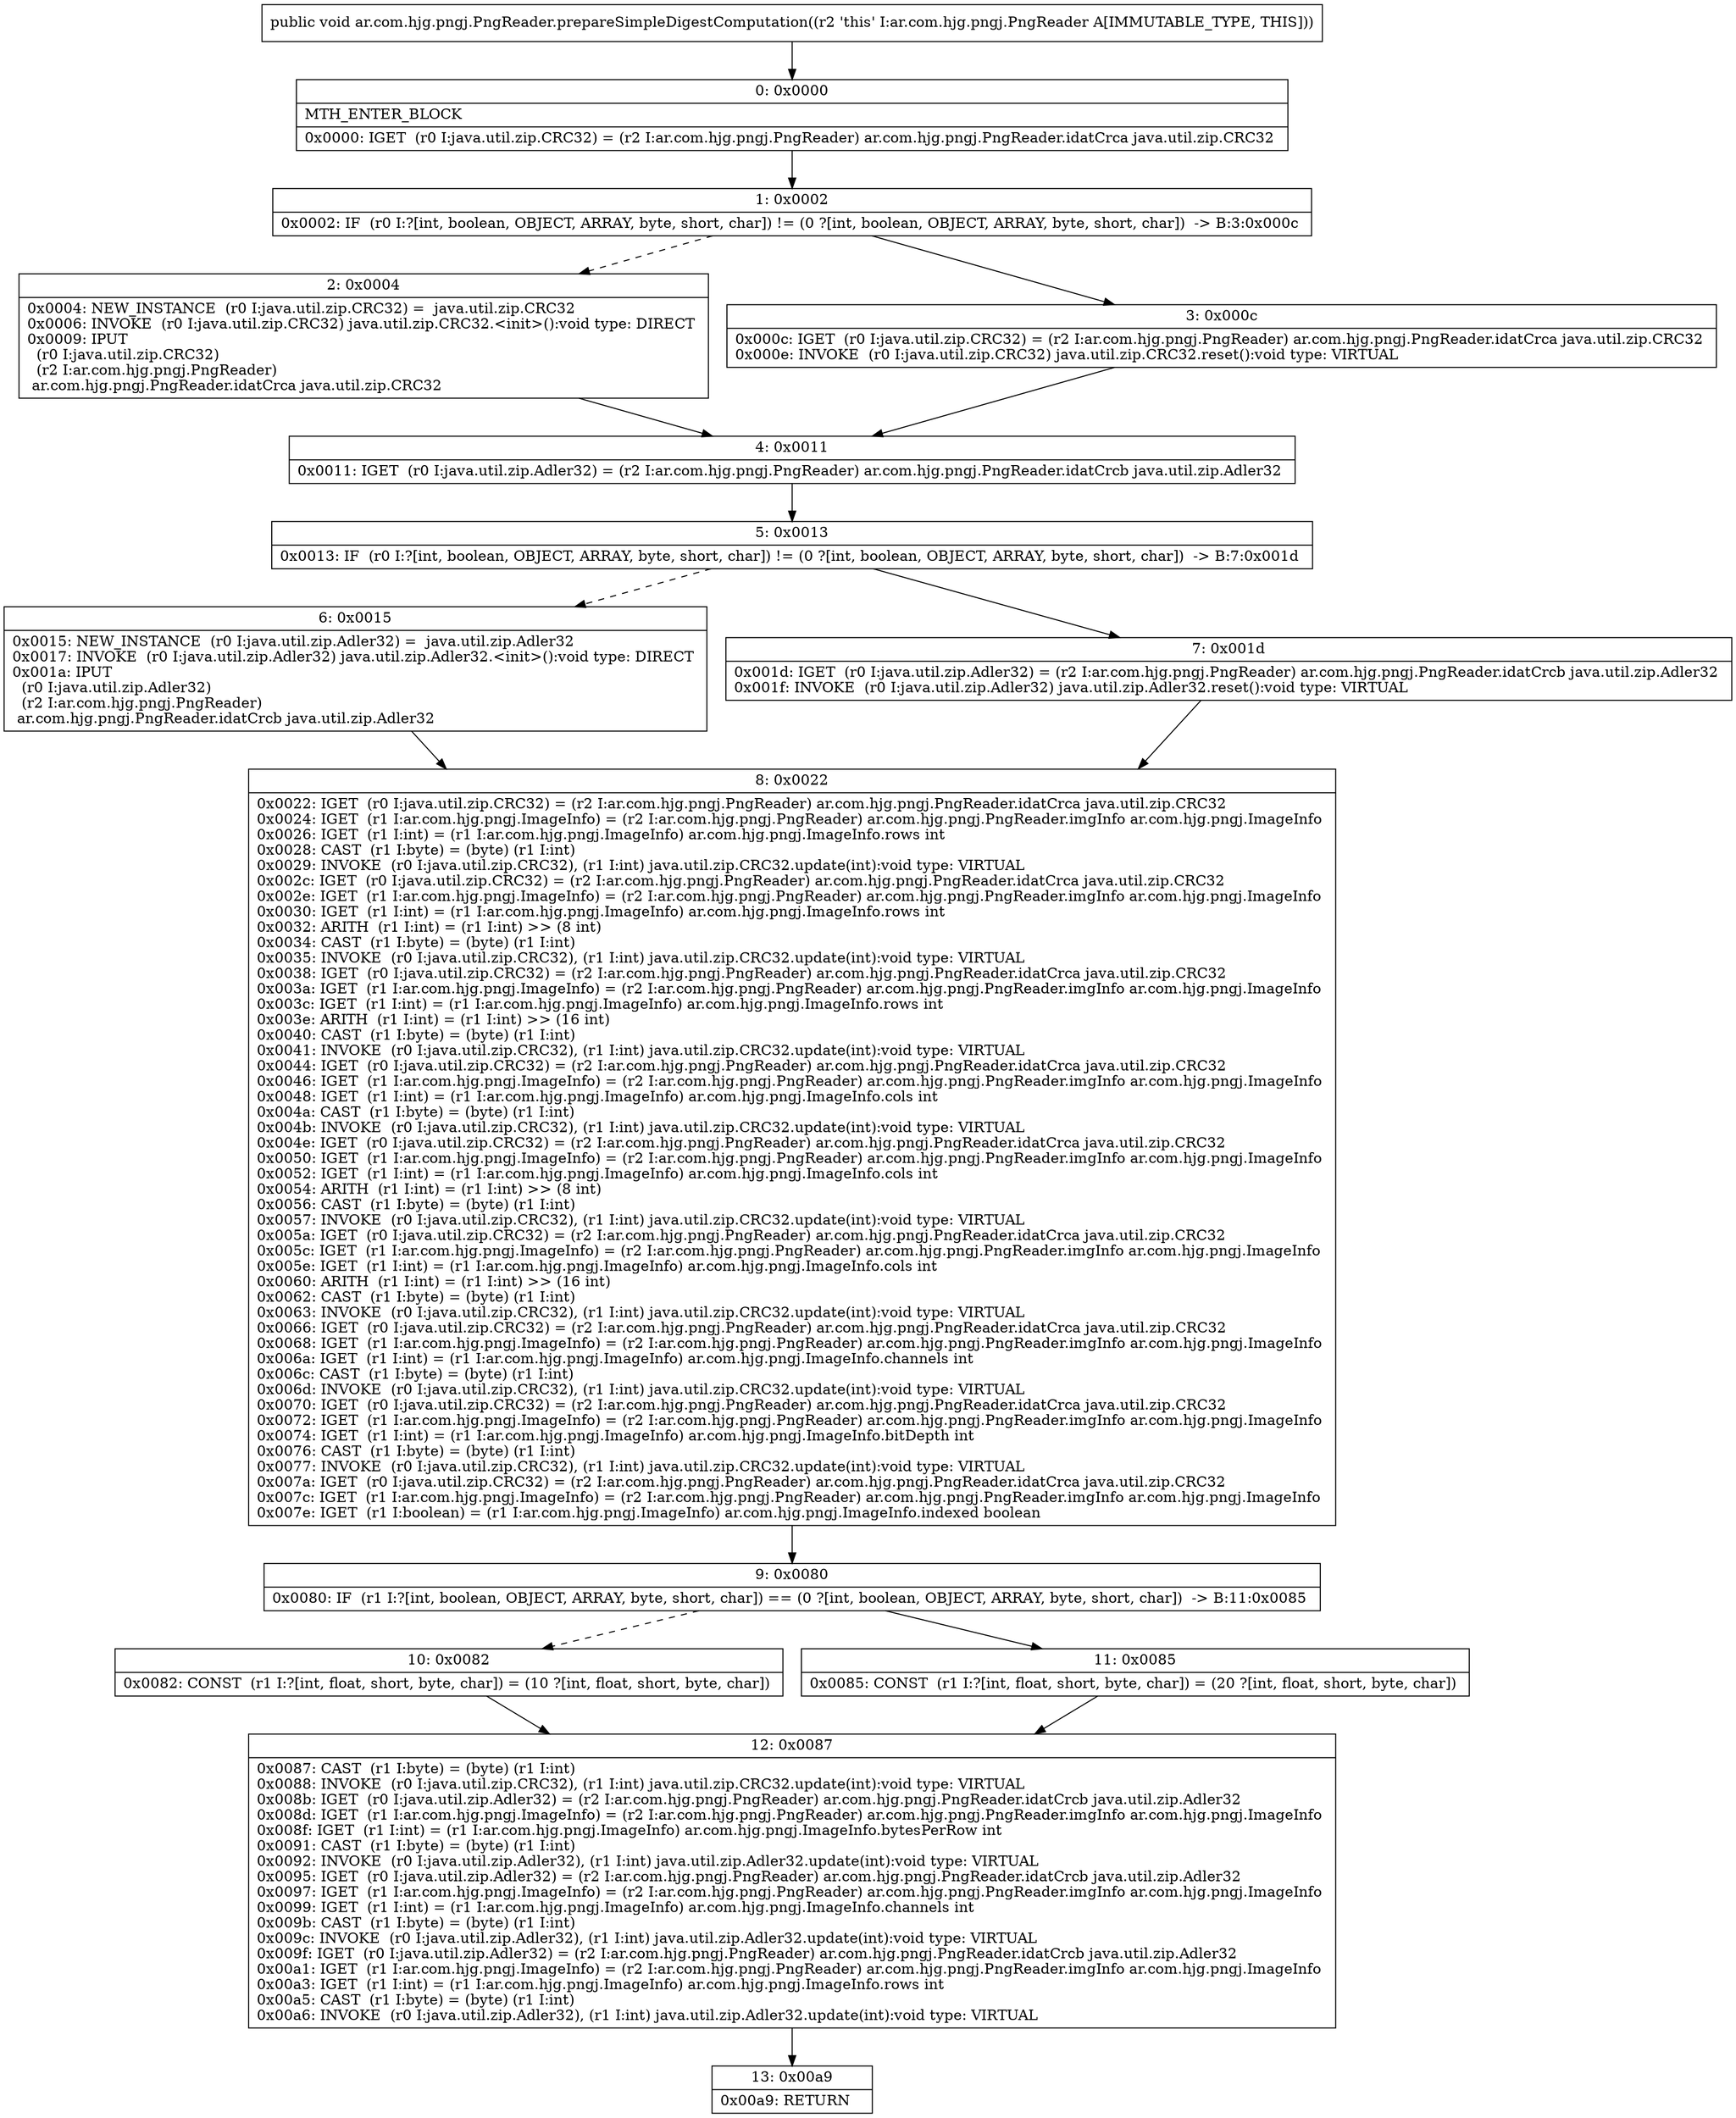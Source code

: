 digraph "CFG forar.com.hjg.pngj.PngReader.prepareSimpleDigestComputation()V" {
Node_0 [shape=record,label="{0\:\ 0x0000|MTH_ENTER_BLOCK\l|0x0000: IGET  (r0 I:java.util.zip.CRC32) = (r2 I:ar.com.hjg.pngj.PngReader) ar.com.hjg.pngj.PngReader.idatCrca java.util.zip.CRC32 \l}"];
Node_1 [shape=record,label="{1\:\ 0x0002|0x0002: IF  (r0 I:?[int, boolean, OBJECT, ARRAY, byte, short, char]) != (0 ?[int, boolean, OBJECT, ARRAY, byte, short, char])  \-\> B:3:0x000c \l}"];
Node_2 [shape=record,label="{2\:\ 0x0004|0x0004: NEW_INSTANCE  (r0 I:java.util.zip.CRC32) =  java.util.zip.CRC32 \l0x0006: INVOKE  (r0 I:java.util.zip.CRC32) java.util.zip.CRC32.\<init\>():void type: DIRECT \l0x0009: IPUT  \l  (r0 I:java.util.zip.CRC32)\l  (r2 I:ar.com.hjg.pngj.PngReader)\l ar.com.hjg.pngj.PngReader.idatCrca java.util.zip.CRC32 \l}"];
Node_3 [shape=record,label="{3\:\ 0x000c|0x000c: IGET  (r0 I:java.util.zip.CRC32) = (r2 I:ar.com.hjg.pngj.PngReader) ar.com.hjg.pngj.PngReader.idatCrca java.util.zip.CRC32 \l0x000e: INVOKE  (r0 I:java.util.zip.CRC32) java.util.zip.CRC32.reset():void type: VIRTUAL \l}"];
Node_4 [shape=record,label="{4\:\ 0x0011|0x0011: IGET  (r0 I:java.util.zip.Adler32) = (r2 I:ar.com.hjg.pngj.PngReader) ar.com.hjg.pngj.PngReader.idatCrcb java.util.zip.Adler32 \l}"];
Node_5 [shape=record,label="{5\:\ 0x0013|0x0013: IF  (r0 I:?[int, boolean, OBJECT, ARRAY, byte, short, char]) != (0 ?[int, boolean, OBJECT, ARRAY, byte, short, char])  \-\> B:7:0x001d \l}"];
Node_6 [shape=record,label="{6\:\ 0x0015|0x0015: NEW_INSTANCE  (r0 I:java.util.zip.Adler32) =  java.util.zip.Adler32 \l0x0017: INVOKE  (r0 I:java.util.zip.Adler32) java.util.zip.Adler32.\<init\>():void type: DIRECT \l0x001a: IPUT  \l  (r0 I:java.util.zip.Adler32)\l  (r2 I:ar.com.hjg.pngj.PngReader)\l ar.com.hjg.pngj.PngReader.idatCrcb java.util.zip.Adler32 \l}"];
Node_7 [shape=record,label="{7\:\ 0x001d|0x001d: IGET  (r0 I:java.util.zip.Adler32) = (r2 I:ar.com.hjg.pngj.PngReader) ar.com.hjg.pngj.PngReader.idatCrcb java.util.zip.Adler32 \l0x001f: INVOKE  (r0 I:java.util.zip.Adler32) java.util.zip.Adler32.reset():void type: VIRTUAL \l}"];
Node_8 [shape=record,label="{8\:\ 0x0022|0x0022: IGET  (r0 I:java.util.zip.CRC32) = (r2 I:ar.com.hjg.pngj.PngReader) ar.com.hjg.pngj.PngReader.idatCrca java.util.zip.CRC32 \l0x0024: IGET  (r1 I:ar.com.hjg.pngj.ImageInfo) = (r2 I:ar.com.hjg.pngj.PngReader) ar.com.hjg.pngj.PngReader.imgInfo ar.com.hjg.pngj.ImageInfo \l0x0026: IGET  (r1 I:int) = (r1 I:ar.com.hjg.pngj.ImageInfo) ar.com.hjg.pngj.ImageInfo.rows int \l0x0028: CAST  (r1 I:byte) = (byte) (r1 I:int) \l0x0029: INVOKE  (r0 I:java.util.zip.CRC32), (r1 I:int) java.util.zip.CRC32.update(int):void type: VIRTUAL \l0x002c: IGET  (r0 I:java.util.zip.CRC32) = (r2 I:ar.com.hjg.pngj.PngReader) ar.com.hjg.pngj.PngReader.idatCrca java.util.zip.CRC32 \l0x002e: IGET  (r1 I:ar.com.hjg.pngj.ImageInfo) = (r2 I:ar.com.hjg.pngj.PngReader) ar.com.hjg.pngj.PngReader.imgInfo ar.com.hjg.pngj.ImageInfo \l0x0030: IGET  (r1 I:int) = (r1 I:ar.com.hjg.pngj.ImageInfo) ar.com.hjg.pngj.ImageInfo.rows int \l0x0032: ARITH  (r1 I:int) = (r1 I:int) \>\> (8 int) \l0x0034: CAST  (r1 I:byte) = (byte) (r1 I:int) \l0x0035: INVOKE  (r0 I:java.util.zip.CRC32), (r1 I:int) java.util.zip.CRC32.update(int):void type: VIRTUAL \l0x0038: IGET  (r0 I:java.util.zip.CRC32) = (r2 I:ar.com.hjg.pngj.PngReader) ar.com.hjg.pngj.PngReader.idatCrca java.util.zip.CRC32 \l0x003a: IGET  (r1 I:ar.com.hjg.pngj.ImageInfo) = (r2 I:ar.com.hjg.pngj.PngReader) ar.com.hjg.pngj.PngReader.imgInfo ar.com.hjg.pngj.ImageInfo \l0x003c: IGET  (r1 I:int) = (r1 I:ar.com.hjg.pngj.ImageInfo) ar.com.hjg.pngj.ImageInfo.rows int \l0x003e: ARITH  (r1 I:int) = (r1 I:int) \>\> (16 int) \l0x0040: CAST  (r1 I:byte) = (byte) (r1 I:int) \l0x0041: INVOKE  (r0 I:java.util.zip.CRC32), (r1 I:int) java.util.zip.CRC32.update(int):void type: VIRTUAL \l0x0044: IGET  (r0 I:java.util.zip.CRC32) = (r2 I:ar.com.hjg.pngj.PngReader) ar.com.hjg.pngj.PngReader.idatCrca java.util.zip.CRC32 \l0x0046: IGET  (r1 I:ar.com.hjg.pngj.ImageInfo) = (r2 I:ar.com.hjg.pngj.PngReader) ar.com.hjg.pngj.PngReader.imgInfo ar.com.hjg.pngj.ImageInfo \l0x0048: IGET  (r1 I:int) = (r1 I:ar.com.hjg.pngj.ImageInfo) ar.com.hjg.pngj.ImageInfo.cols int \l0x004a: CAST  (r1 I:byte) = (byte) (r1 I:int) \l0x004b: INVOKE  (r0 I:java.util.zip.CRC32), (r1 I:int) java.util.zip.CRC32.update(int):void type: VIRTUAL \l0x004e: IGET  (r0 I:java.util.zip.CRC32) = (r2 I:ar.com.hjg.pngj.PngReader) ar.com.hjg.pngj.PngReader.idatCrca java.util.zip.CRC32 \l0x0050: IGET  (r1 I:ar.com.hjg.pngj.ImageInfo) = (r2 I:ar.com.hjg.pngj.PngReader) ar.com.hjg.pngj.PngReader.imgInfo ar.com.hjg.pngj.ImageInfo \l0x0052: IGET  (r1 I:int) = (r1 I:ar.com.hjg.pngj.ImageInfo) ar.com.hjg.pngj.ImageInfo.cols int \l0x0054: ARITH  (r1 I:int) = (r1 I:int) \>\> (8 int) \l0x0056: CAST  (r1 I:byte) = (byte) (r1 I:int) \l0x0057: INVOKE  (r0 I:java.util.zip.CRC32), (r1 I:int) java.util.zip.CRC32.update(int):void type: VIRTUAL \l0x005a: IGET  (r0 I:java.util.zip.CRC32) = (r2 I:ar.com.hjg.pngj.PngReader) ar.com.hjg.pngj.PngReader.idatCrca java.util.zip.CRC32 \l0x005c: IGET  (r1 I:ar.com.hjg.pngj.ImageInfo) = (r2 I:ar.com.hjg.pngj.PngReader) ar.com.hjg.pngj.PngReader.imgInfo ar.com.hjg.pngj.ImageInfo \l0x005e: IGET  (r1 I:int) = (r1 I:ar.com.hjg.pngj.ImageInfo) ar.com.hjg.pngj.ImageInfo.cols int \l0x0060: ARITH  (r1 I:int) = (r1 I:int) \>\> (16 int) \l0x0062: CAST  (r1 I:byte) = (byte) (r1 I:int) \l0x0063: INVOKE  (r0 I:java.util.zip.CRC32), (r1 I:int) java.util.zip.CRC32.update(int):void type: VIRTUAL \l0x0066: IGET  (r0 I:java.util.zip.CRC32) = (r2 I:ar.com.hjg.pngj.PngReader) ar.com.hjg.pngj.PngReader.idatCrca java.util.zip.CRC32 \l0x0068: IGET  (r1 I:ar.com.hjg.pngj.ImageInfo) = (r2 I:ar.com.hjg.pngj.PngReader) ar.com.hjg.pngj.PngReader.imgInfo ar.com.hjg.pngj.ImageInfo \l0x006a: IGET  (r1 I:int) = (r1 I:ar.com.hjg.pngj.ImageInfo) ar.com.hjg.pngj.ImageInfo.channels int \l0x006c: CAST  (r1 I:byte) = (byte) (r1 I:int) \l0x006d: INVOKE  (r0 I:java.util.zip.CRC32), (r1 I:int) java.util.zip.CRC32.update(int):void type: VIRTUAL \l0x0070: IGET  (r0 I:java.util.zip.CRC32) = (r2 I:ar.com.hjg.pngj.PngReader) ar.com.hjg.pngj.PngReader.idatCrca java.util.zip.CRC32 \l0x0072: IGET  (r1 I:ar.com.hjg.pngj.ImageInfo) = (r2 I:ar.com.hjg.pngj.PngReader) ar.com.hjg.pngj.PngReader.imgInfo ar.com.hjg.pngj.ImageInfo \l0x0074: IGET  (r1 I:int) = (r1 I:ar.com.hjg.pngj.ImageInfo) ar.com.hjg.pngj.ImageInfo.bitDepth int \l0x0076: CAST  (r1 I:byte) = (byte) (r1 I:int) \l0x0077: INVOKE  (r0 I:java.util.zip.CRC32), (r1 I:int) java.util.zip.CRC32.update(int):void type: VIRTUAL \l0x007a: IGET  (r0 I:java.util.zip.CRC32) = (r2 I:ar.com.hjg.pngj.PngReader) ar.com.hjg.pngj.PngReader.idatCrca java.util.zip.CRC32 \l0x007c: IGET  (r1 I:ar.com.hjg.pngj.ImageInfo) = (r2 I:ar.com.hjg.pngj.PngReader) ar.com.hjg.pngj.PngReader.imgInfo ar.com.hjg.pngj.ImageInfo \l0x007e: IGET  (r1 I:boolean) = (r1 I:ar.com.hjg.pngj.ImageInfo) ar.com.hjg.pngj.ImageInfo.indexed boolean \l}"];
Node_9 [shape=record,label="{9\:\ 0x0080|0x0080: IF  (r1 I:?[int, boolean, OBJECT, ARRAY, byte, short, char]) == (0 ?[int, boolean, OBJECT, ARRAY, byte, short, char])  \-\> B:11:0x0085 \l}"];
Node_10 [shape=record,label="{10\:\ 0x0082|0x0082: CONST  (r1 I:?[int, float, short, byte, char]) = (10 ?[int, float, short, byte, char]) \l}"];
Node_11 [shape=record,label="{11\:\ 0x0085|0x0085: CONST  (r1 I:?[int, float, short, byte, char]) = (20 ?[int, float, short, byte, char]) \l}"];
Node_12 [shape=record,label="{12\:\ 0x0087|0x0087: CAST  (r1 I:byte) = (byte) (r1 I:int) \l0x0088: INVOKE  (r0 I:java.util.zip.CRC32), (r1 I:int) java.util.zip.CRC32.update(int):void type: VIRTUAL \l0x008b: IGET  (r0 I:java.util.zip.Adler32) = (r2 I:ar.com.hjg.pngj.PngReader) ar.com.hjg.pngj.PngReader.idatCrcb java.util.zip.Adler32 \l0x008d: IGET  (r1 I:ar.com.hjg.pngj.ImageInfo) = (r2 I:ar.com.hjg.pngj.PngReader) ar.com.hjg.pngj.PngReader.imgInfo ar.com.hjg.pngj.ImageInfo \l0x008f: IGET  (r1 I:int) = (r1 I:ar.com.hjg.pngj.ImageInfo) ar.com.hjg.pngj.ImageInfo.bytesPerRow int \l0x0091: CAST  (r1 I:byte) = (byte) (r1 I:int) \l0x0092: INVOKE  (r0 I:java.util.zip.Adler32), (r1 I:int) java.util.zip.Adler32.update(int):void type: VIRTUAL \l0x0095: IGET  (r0 I:java.util.zip.Adler32) = (r2 I:ar.com.hjg.pngj.PngReader) ar.com.hjg.pngj.PngReader.idatCrcb java.util.zip.Adler32 \l0x0097: IGET  (r1 I:ar.com.hjg.pngj.ImageInfo) = (r2 I:ar.com.hjg.pngj.PngReader) ar.com.hjg.pngj.PngReader.imgInfo ar.com.hjg.pngj.ImageInfo \l0x0099: IGET  (r1 I:int) = (r1 I:ar.com.hjg.pngj.ImageInfo) ar.com.hjg.pngj.ImageInfo.channels int \l0x009b: CAST  (r1 I:byte) = (byte) (r1 I:int) \l0x009c: INVOKE  (r0 I:java.util.zip.Adler32), (r1 I:int) java.util.zip.Adler32.update(int):void type: VIRTUAL \l0x009f: IGET  (r0 I:java.util.zip.Adler32) = (r2 I:ar.com.hjg.pngj.PngReader) ar.com.hjg.pngj.PngReader.idatCrcb java.util.zip.Adler32 \l0x00a1: IGET  (r1 I:ar.com.hjg.pngj.ImageInfo) = (r2 I:ar.com.hjg.pngj.PngReader) ar.com.hjg.pngj.PngReader.imgInfo ar.com.hjg.pngj.ImageInfo \l0x00a3: IGET  (r1 I:int) = (r1 I:ar.com.hjg.pngj.ImageInfo) ar.com.hjg.pngj.ImageInfo.rows int \l0x00a5: CAST  (r1 I:byte) = (byte) (r1 I:int) \l0x00a6: INVOKE  (r0 I:java.util.zip.Adler32), (r1 I:int) java.util.zip.Adler32.update(int):void type: VIRTUAL \l}"];
Node_13 [shape=record,label="{13\:\ 0x00a9|0x00a9: RETURN   \l}"];
MethodNode[shape=record,label="{public void ar.com.hjg.pngj.PngReader.prepareSimpleDigestComputation((r2 'this' I:ar.com.hjg.pngj.PngReader A[IMMUTABLE_TYPE, THIS])) }"];
MethodNode -> Node_0;
Node_0 -> Node_1;
Node_1 -> Node_2[style=dashed];
Node_1 -> Node_3;
Node_2 -> Node_4;
Node_3 -> Node_4;
Node_4 -> Node_5;
Node_5 -> Node_6[style=dashed];
Node_5 -> Node_7;
Node_6 -> Node_8;
Node_7 -> Node_8;
Node_8 -> Node_9;
Node_9 -> Node_10[style=dashed];
Node_9 -> Node_11;
Node_10 -> Node_12;
Node_11 -> Node_12;
Node_12 -> Node_13;
}

